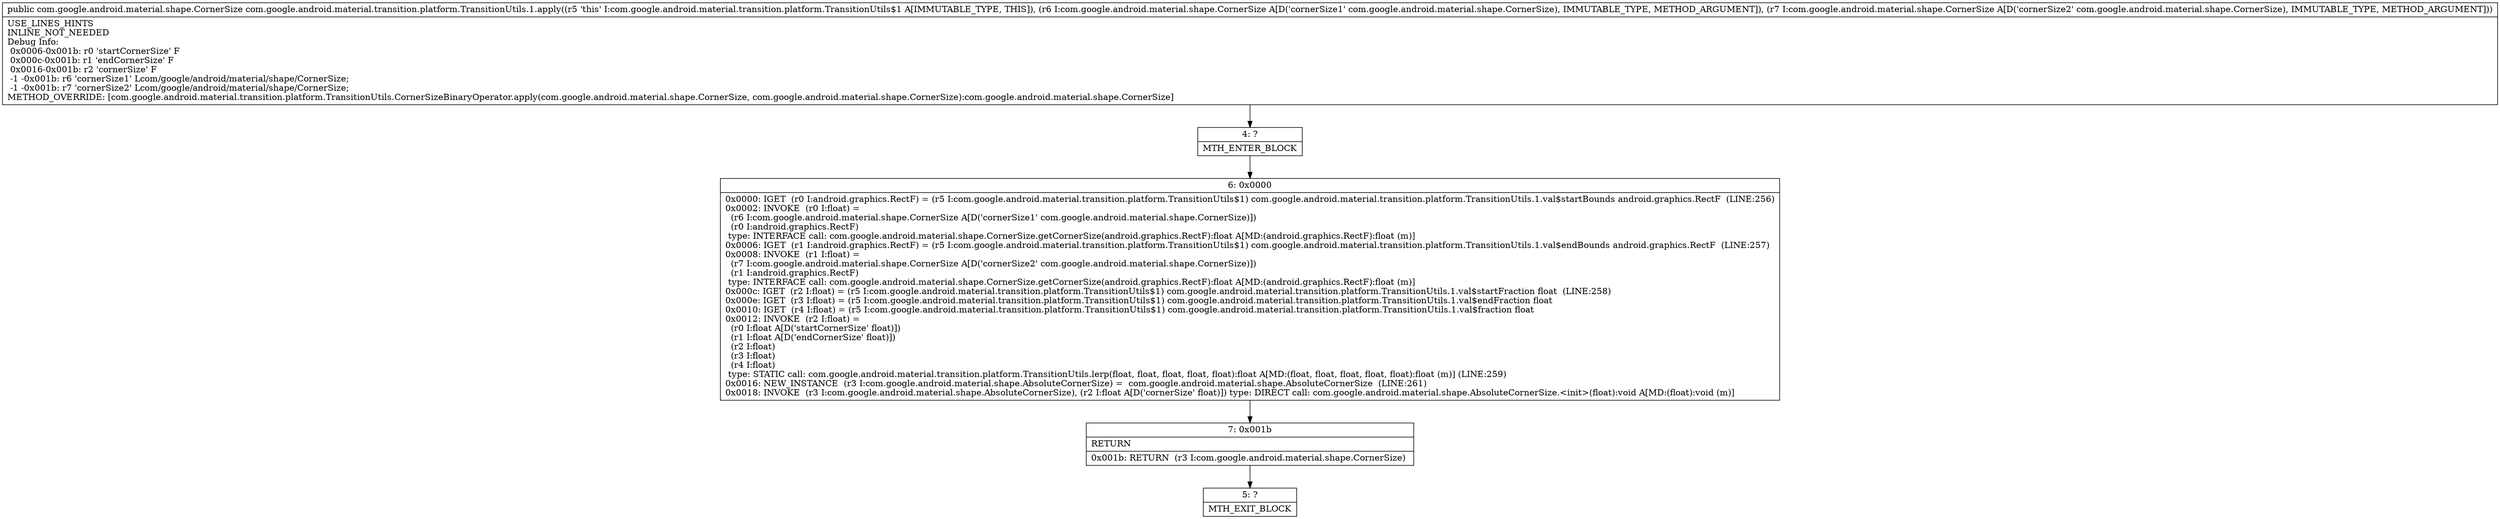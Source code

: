 digraph "CFG forcom.google.android.material.transition.platform.TransitionUtils.1.apply(Lcom\/google\/android\/material\/shape\/CornerSize;Lcom\/google\/android\/material\/shape\/CornerSize;)Lcom\/google\/android\/material\/shape\/CornerSize;" {
Node_4 [shape=record,label="{4\:\ ?|MTH_ENTER_BLOCK\l}"];
Node_6 [shape=record,label="{6\:\ 0x0000|0x0000: IGET  (r0 I:android.graphics.RectF) = (r5 I:com.google.android.material.transition.platform.TransitionUtils$1) com.google.android.material.transition.platform.TransitionUtils.1.val$startBounds android.graphics.RectF  (LINE:256)\l0x0002: INVOKE  (r0 I:float) = \l  (r6 I:com.google.android.material.shape.CornerSize A[D('cornerSize1' com.google.android.material.shape.CornerSize)])\l  (r0 I:android.graphics.RectF)\l type: INTERFACE call: com.google.android.material.shape.CornerSize.getCornerSize(android.graphics.RectF):float A[MD:(android.graphics.RectF):float (m)]\l0x0006: IGET  (r1 I:android.graphics.RectF) = (r5 I:com.google.android.material.transition.platform.TransitionUtils$1) com.google.android.material.transition.platform.TransitionUtils.1.val$endBounds android.graphics.RectF  (LINE:257)\l0x0008: INVOKE  (r1 I:float) = \l  (r7 I:com.google.android.material.shape.CornerSize A[D('cornerSize2' com.google.android.material.shape.CornerSize)])\l  (r1 I:android.graphics.RectF)\l type: INTERFACE call: com.google.android.material.shape.CornerSize.getCornerSize(android.graphics.RectF):float A[MD:(android.graphics.RectF):float (m)]\l0x000c: IGET  (r2 I:float) = (r5 I:com.google.android.material.transition.platform.TransitionUtils$1) com.google.android.material.transition.platform.TransitionUtils.1.val$startFraction float  (LINE:258)\l0x000e: IGET  (r3 I:float) = (r5 I:com.google.android.material.transition.platform.TransitionUtils$1) com.google.android.material.transition.platform.TransitionUtils.1.val$endFraction float \l0x0010: IGET  (r4 I:float) = (r5 I:com.google.android.material.transition.platform.TransitionUtils$1) com.google.android.material.transition.platform.TransitionUtils.1.val$fraction float \l0x0012: INVOKE  (r2 I:float) = \l  (r0 I:float A[D('startCornerSize' float)])\l  (r1 I:float A[D('endCornerSize' float)])\l  (r2 I:float)\l  (r3 I:float)\l  (r4 I:float)\l type: STATIC call: com.google.android.material.transition.platform.TransitionUtils.lerp(float, float, float, float, float):float A[MD:(float, float, float, float, float):float (m)] (LINE:259)\l0x0016: NEW_INSTANCE  (r3 I:com.google.android.material.shape.AbsoluteCornerSize) =  com.google.android.material.shape.AbsoluteCornerSize  (LINE:261)\l0x0018: INVOKE  (r3 I:com.google.android.material.shape.AbsoluteCornerSize), (r2 I:float A[D('cornerSize' float)]) type: DIRECT call: com.google.android.material.shape.AbsoluteCornerSize.\<init\>(float):void A[MD:(float):void (m)]\l}"];
Node_7 [shape=record,label="{7\:\ 0x001b|RETURN\l|0x001b: RETURN  (r3 I:com.google.android.material.shape.CornerSize) \l}"];
Node_5 [shape=record,label="{5\:\ ?|MTH_EXIT_BLOCK\l}"];
MethodNode[shape=record,label="{public com.google.android.material.shape.CornerSize com.google.android.material.transition.platform.TransitionUtils.1.apply((r5 'this' I:com.google.android.material.transition.platform.TransitionUtils$1 A[IMMUTABLE_TYPE, THIS]), (r6 I:com.google.android.material.shape.CornerSize A[D('cornerSize1' com.google.android.material.shape.CornerSize), IMMUTABLE_TYPE, METHOD_ARGUMENT]), (r7 I:com.google.android.material.shape.CornerSize A[D('cornerSize2' com.google.android.material.shape.CornerSize), IMMUTABLE_TYPE, METHOD_ARGUMENT]))  | USE_LINES_HINTS\lINLINE_NOT_NEEDED\lDebug Info:\l  0x0006\-0x001b: r0 'startCornerSize' F\l  0x000c\-0x001b: r1 'endCornerSize' F\l  0x0016\-0x001b: r2 'cornerSize' F\l  \-1 \-0x001b: r6 'cornerSize1' Lcom\/google\/android\/material\/shape\/CornerSize;\l  \-1 \-0x001b: r7 'cornerSize2' Lcom\/google\/android\/material\/shape\/CornerSize;\lMETHOD_OVERRIDE: [com.google.android.material.transition.platform.TransitionUtils.CornerSizeBinaryOperator.apply(com.google.android.material.shape.CornerSize, com.google.android.material.shape.CornerSize):com.google.android.material.shape.CornerSize]\l}"];
MethodNode -> Node_4;Node_4 -> Node_6;
Node_6 -> Node_7;
Node_7 -> Node_5;
}

